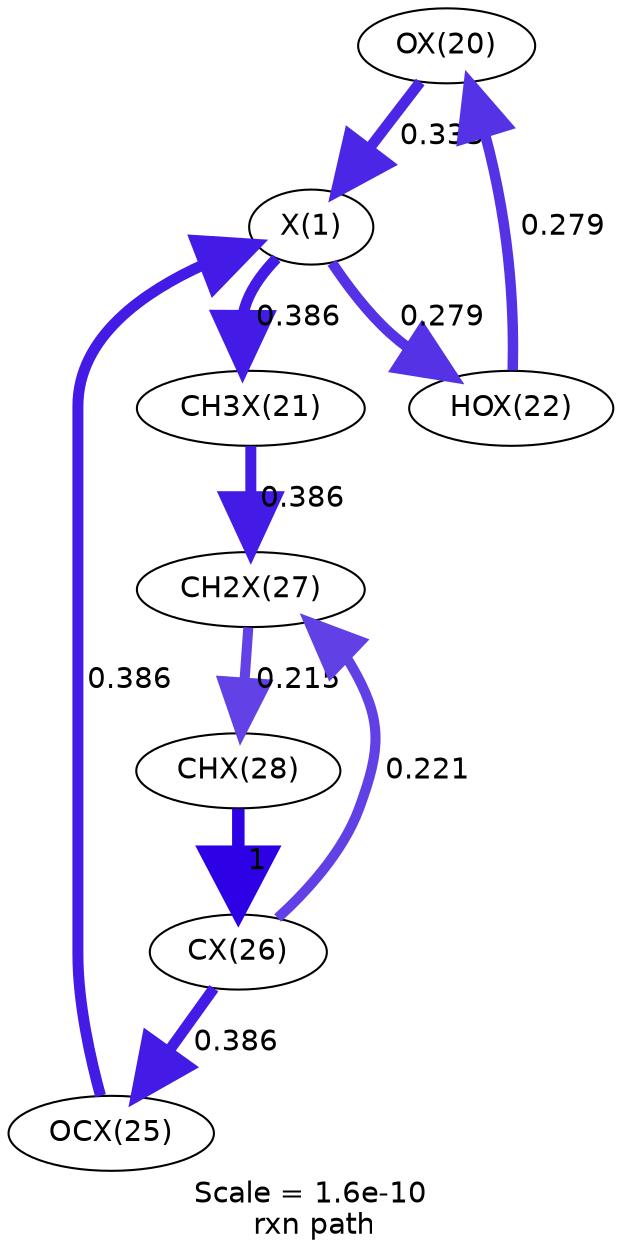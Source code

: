 digraph reaction_paths {
center=1;
s22 -> s20[fontname="Helvetica", style="setlinewidth(5.17)", arrowsize=2.58, color="0.7, 0.833, 0.9"
, label=" 0.333"];
s20 -> s23[fontname="Helvetica", style="setlinewidth(5.28)", arrowsize=2.64, color="0.7, 0.886, 0.9"
, label=" 0.386"];
s20 -> s24[fontname="Helvetica", style="setlinewidth(5.04)", arrowsize=2.52, color="0.7, 0.779, 0.9"
, label=" 0.279"];
s27 -> s20[fontname="Helvetica", style="setlinewidth(5.28)", arrowsize=2.64, color="0.7, 0.886, 0.9"
, label=" 0.386"];
s24 -> s22[fontname="Helvetica", style="setlinewidth(5.04)", arrowsize=2.52, color="0.7, 0.779, 0.9"
, label=" 0.279"];
s23 -> s29[fontname="Helvetica", style="setlinewidth(5.28)", arrowsize=2.64, color="0.7, 0.886, 0.9"
, label=" 0.386"];
s29 -> s30[fontname="Helvetica", style="setlinewidth(4.84)", arrowsize=2.42, color="0.7, 0.715, 0.9"
, label=" 0.215"];
s28 -> s29[fontname="Helvetica", style="setlinewidth(4.86)", arrowsize=2.43, color="0.7, 0.721, 0.9"
, label=" 0.221"];
s30 -> s28[fontname="Helvetica", style="setlinewidth(6)", arrowsize=3, color="0.7, 1.5, 0.9"
, label=" 1"];
s28 -> s27[fontname="Helvetica", style="setlinewidth(5.28)", arrowsize=2.64, color="0.7, 0.886, 0.9"
, label=" 0.386"];
s20 [ fontname="Helvetica", label="X(1)"];
s22 [ fontname="Helvetica", label="OX(20)"];
s23 [ fontname="Helvetica", label="CH3X(21)"];
s24 [ fontname="Helvetica", label="HOX(22)"];
s27 [ fontname="Helvetica", label="OCX(25)"];
s28 [ fontname="Helvetica", label="CX(26)"];
s29 [ fontname="Helvetica", label="CH2X(27)"];
s30 [ fontname="Helvetica", label="CHX(28)"];
 label = "Scale = 1.6e-10\l rxn path";
 fontname = "Helvetica";
}
